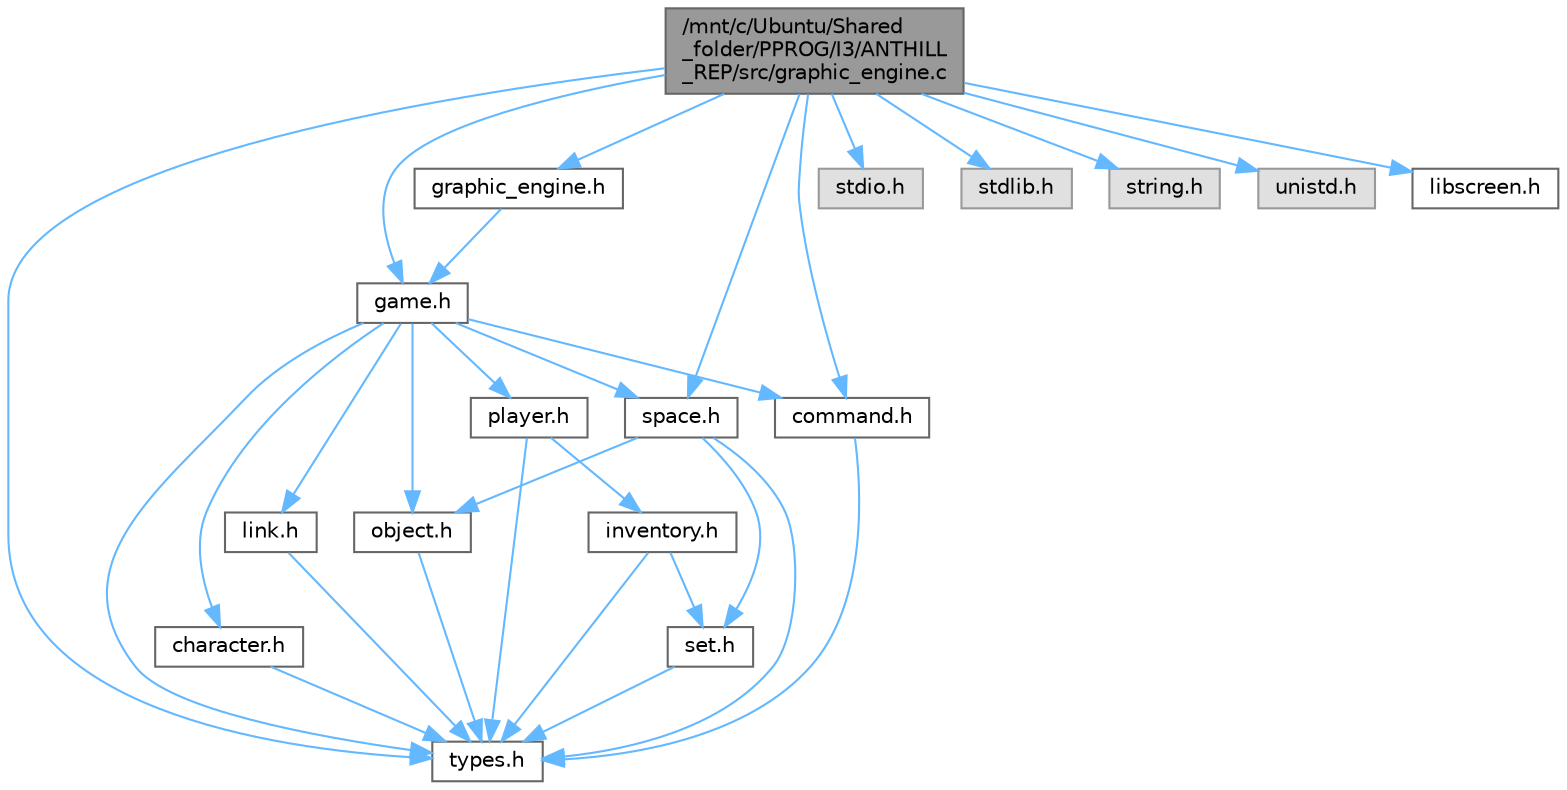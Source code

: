 digraph "/mnt/c/Ubuntu/Shared_folder/PPROG/I3/ANTHILL_REP/src/graphic_engine.c"
{
 // LATEX_PDF_SIZE
  bgcolor="transparent";
  edge [fontname=Helvetica,fontsize=10,labelfontname=Helvetica,labelfontsize=10];
  node [fontname=Helvetica,fontsize=10,shape=box,height=0.2,width=0.4];
  Node1 [id="Node000001",label="/mnt/c/Ubuntu/Shared\l_folder/PPROG/I3/ANTHILL\l_REP/src/graphic_engine.c",height=0.2,width=0.4,color="gray40", fillcolor="grey60", style="filled", fontcolor="black",tooltip="It implements a textual graphic engine."];
  Node1 -> Node2 [id="edge31_Node000001_Node000002",color="steelblue1",style="solid",tooltip=" "];
  Node2 [id="Node000002",label="graphic_engine.h",height=0.2,width=0.4,color="grey40", fillcolor="white", style="filled",URL="$graphic__engine_8h.html",tooltip="It defines the textual graphic engine interface."];
  Node2 -> Node3 [id="edge32_Node000002_Node000003",color="steelblue1",style="solid",tooltip=" "];
  Node3 [id="Node000003",label="game.h",height=0.2,width=0.4,color="grey40", fillcolor="white", style="filled",URL="$game_8h.html",tooltip="It defines the game interface."];
  Node3 -> Node4 [id="edge33_Node000003_Node000004",color="steelblue1",style="solid",tooltip=" "];
  Node4 [id="Node000004",label="character.h",height=0.2,width=0.4,color="grey40", fillcolor="white", style="filled",URL="$character_8h.html",tooltip="It defines the character module interface."];
  Node4 -> Node5 [id="edge34_Node000004_Node000005",color="steelblue1",style="solid",tooltip=" "];
  Node5 [id="Node000005",label="types.h",height=0.2,width=0.4,color="grey40", fillcolor="white", style="filled",URL="$types_8h.html",tooltip="It defines common types for the whole project."];
  Node3 -> Node6 [id="edge35_Node000003_Node000006",color="steelblue1",style="solid",tooltip=" "];
  Node6 [id="Node000006",label="command.h",height=0.2,width=0.4,color="grey40", fillcolor="white", style="filled",URL="$command_8h.html",tooltip="It defines the command interpreter interface."];
  Node6 -> Node5 [id="edge36_Node000006_Node000005",color="steelblue1",style="solid",tooltip=" "];
  Node3 -> Node7 [id="edge37_Node000003_Node000007",color="steelblue1",style="solid",tooltip=" "];
  Node7 [id="Node000007",label="link.h",height=0.2,width=0.4,color="grey40", fillcolor="white", style="filled",URL="$link_8h.html",tooltip="It defines the link interface."];
  Node7 -> Node5 [id="edge38_Node000007_Node000005",color="steelblue1",style="solid",tooltip=" "];
  Node3 -> Node8 [id="edge39_Node000003_Node000008",color="steelblue1",style="solid",tooltip=" "];
  Node8 [id="Node000008",label="object.h",height=0.2,width=0.4,color="grey40", fillcolor="white", style="filled",URL="$object_8h.html",tooltip="It defines the object module interface."];
  Node8 -> Node5 [id="edge40_Node000008_Node000005",color="steelblue1",style="solid",tooltip=" "];
  Node3 -> Node9 [id="edge41_Node000003_Node000009",color="steelblue1",style="solid",tooltip=" "];
  Node9 [id="Node000009",label="player.h",height=0.2,width=0.4,color="grey40", fillcolor="white", style="filled",URL="$player_8h.html",tooltip="It defines the player module interface."];
  Node9 -> Node10 [id="edge42_Node000009_Node000010",color="steelblue1",style="solid",tooltip=" "];
  Node10 [id="Node000010",label="inventory.h",height=0.2,width=0.4,color="grey40", fillcolor="white", style="filled",URL="$inventory_8h.html",tooltip=" "];
  Node10 -> Node11 [id="edge43_Node000010_Node000011",color="steelblue1",style="solid",tooltip=" "];
  Node11 [id="Node000011",label="set.h",height=0.2,width=0.4,color="grey40", fillcolor="white", style="filled",URL="$set_8h.html",tooltip="It defines the set module interface."];
  Node11 -> Node5 [id="edge44_Node000011_Node000005",color="steelblue1",style="solid",tooltip=" "];
  Node10 -> Node5 [id="edge45_Node000010_Node000005",color="steelblue1",style="solid",tooltip=" "];
  Node9 -> Node5 [id="edge46_Node000009_Node000005",color="steelblue1",style="solid",tooltip=" "];
  Node3 -> Node12 [id="edge47_Node000003_Node000012",color="steelblue1",style="solid",tooltip=" "];
  Node12 [id="Node000012",label="space.h",height=0.2,width=0.4,color="grey40", fillcolor="white", style="filled",URL="$space_8h.html",tooltip="It defines the space module interface."];
  Node12 -> Node8 [id="edge48_Node000012_Node000008",color="steelblue1",style="solid",tooltip=" "];
  Node12 -> Node11 [id="edge49_Node000012_Node000011",color="steelblue1",style="solid",tooltip=" "];
  Node12 -> Node5 [id="edge50_Node000012_Node000005",color="steelblue1",style="solid",tooltip=" "];
  Node3 -> Node5 [id="edge51_Node000003_Node000005",color="steelblue1",style="solid",tooltip=" "];
  Node1 -> Node13 [id="edge52_Node000001_Node000013",color="steelblue1",style="solid",tooltip=" "];
  Node13 [id="Node000013",label="stdio.h",height=0.2,width=0.4,color="grey60", fillcolor="#E0E0E0", style="filled",tooltip=" "];
  Node1 -> Node14 [id="edge53_Node000001_Node000014",color="steelblue1",style="solid",tooltip=" "];
  Node14 [id="Node000014",label="stdlib.h",height=0.2,width=0.4,color="grey60", fillcolor="#E0E0E0", style="filled",tooltip=" "];
  Node1 -> Node15 [id="edge54_Node000001_Node000015",color="steelblue1",style="solid",tooltip=" "];
  Node15 [id="Node000015",label="string.h",height=0.2,width=0.4,color="grey60", fillcolor="#E0E0E0", style="filled",tooltip=" "];
  Node1 -> Node16 [id="edge55_Node000001_Node000016",color="steelblue1",style="solid",tooltip=" "];
  Node16 [id="Node000016",label="unistd.h",height=0.2,width=0.4,color="grey60", fillcolor="#E0E0E0", style="filled",tooltip=" "];
  Node1 -> Node6 [id="edge56_Node000001_Node000006",color="steelblue1",style="solid",tooltip=" "];
  Node1 -> Node3 [id="edge57_Node000001_Node000003",color="steelblue1",style="solid",tooltip=" "];
  Node1 -> Node17 [id="edge58_Node000001_Node000017",color="steelblue1",style="solid",tooltip=" "];
  Node17 [id="Node000017",label="libscreen.h",height=0.2,width=0.4,color="grey40", fillcolor="white", style="filled",URL="$libscreen_8h.html",tooltip="It defines the screen interface."];
  Node1 -> Node12 [id="edge59_Node000001_Node000012",color="steelblue1",style="solid",tooltip=" "];
  Node1 -> Node5 [id="edge60_Node000001_Node000005",color="steelblue1",style="solid",tooltip=" "];
}
